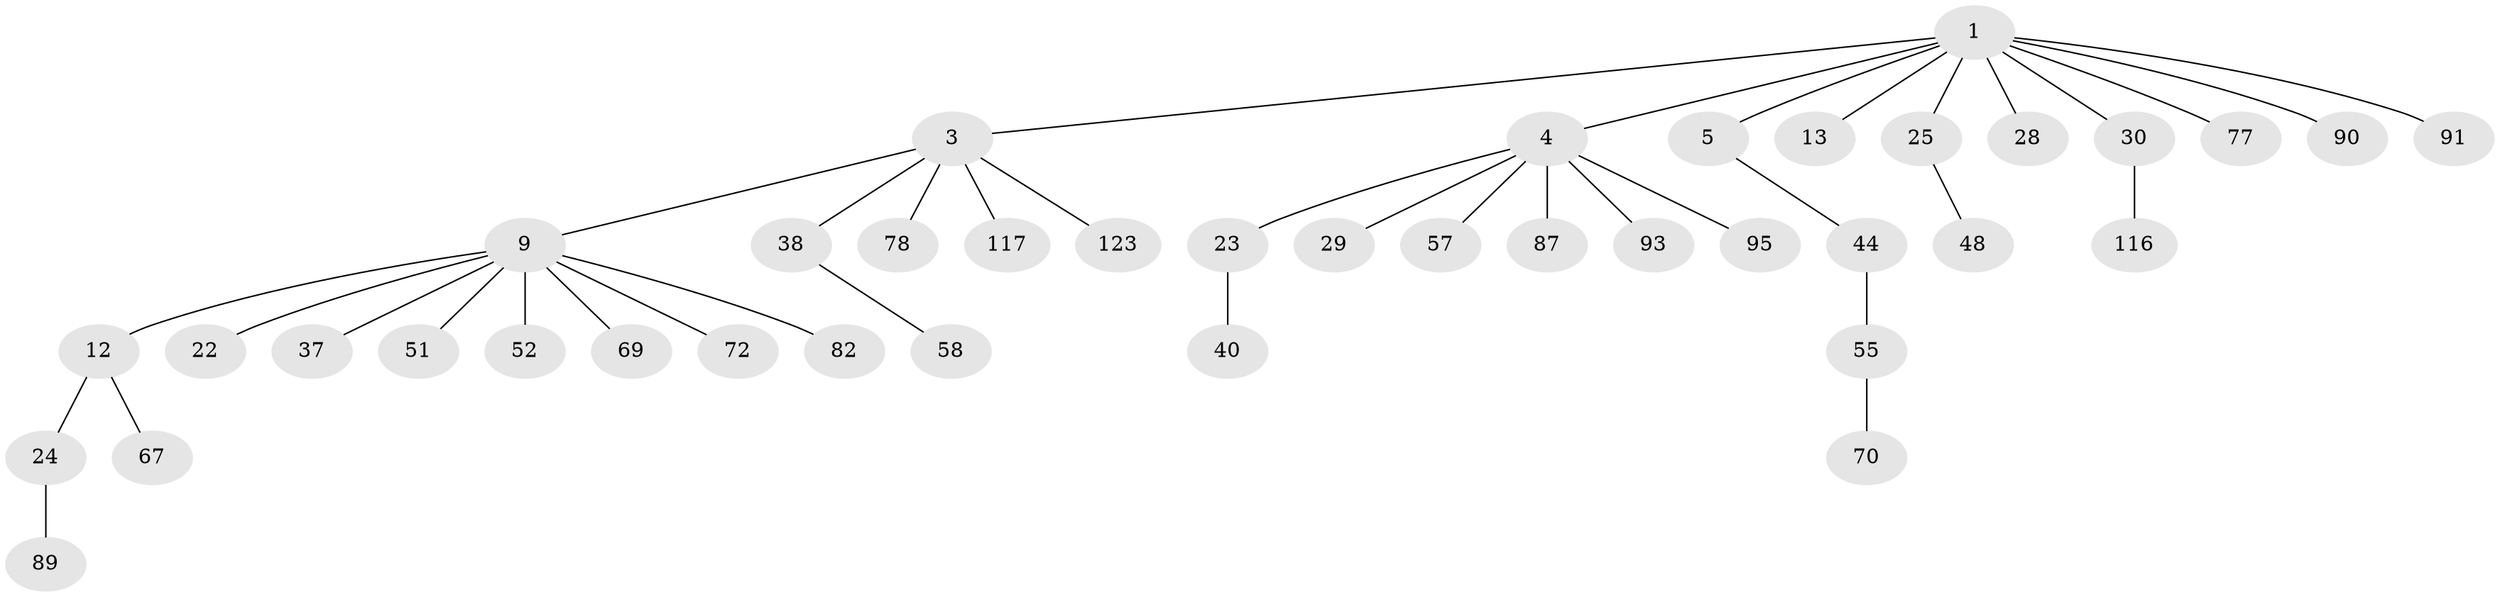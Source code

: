 // original degree distribution, {5: 0.014925373134328358, 7: 0.007462686567164179, 6: 0.029850746268656716, 2: 0.3208955223880597, 3: 0.12686567164179105, 4: 0.05223880597014925, 1: 0.44776119402985076}
// Generated by graph-tools (version 1.1) at 2025/19/03/04/25 18:19:13]
// undirected, 40 vertices, 39 edges
graph export_dot {
graph [start="1"]
  node [color=gray90,style=filled];
  1 [super="+2+6"];
  3 [super="+7"];
  4 [super="+10"];
  5 [super="+8+11"];
  9 [super="+16+103+20"];
  12 [super="+21"];
  13 [super="+96+33+17"];
  22 [super="+68+41"];
  23 [super="+109+101+60"];
  24;
  25 [super="+61+121+47"];
  28;
  29 [super="+79"];
  30 [super="+35"];
  37 [super="+62+115"];
  38 [super="+53"];
  40 [super="+66+46+113"];
  44 [super="+59"];
  48 [super="+110+73"];
  51 [super="+92"];
  52;
  55;
  57;
  58;
  67 [super="+84"];
  69 [super="+74"];
  70 [super="+71"];
  72;
  77 [super="+111"];
  78 [super="+124+86"];
  82;
  87;
  89;
  90;
  91 [super="+108"];
  93;
  95 [super="+112"];
  116;
  117;
  123;
  1 -- 13;
  1 -- 30;
  1 -- 91;
  1 -- 3;
  1 -- 4;
  1 -- 5;
  1 -- 25;
  1 -- 90;
  1 -- 28;
  1 -- 77;
  3 -- 9;
  3 -- 38;
  3 -- 117;
  3 -- 123;
  3 -- 78;
  4 -- 29;
  4 -- 87;
  4 -- 23;
  4 -- 57;
  4 -- 93;
  4 -- 95;
  5 -- 44;
  9 -- 12;
  9 -- 22;
  9 -- 37;
  9 -- 51;
  9 -- 69;
  9 -- 72;
  9 -- 82;
  9 -- 52;
  12 -- 24;
  12 -- 67;
  23 -- 40;
  24 -- 89;
  25 -- 48;
  30 -- 116;
  38 -- 58;
  44 -- 55;
  55 -- 70;
}
